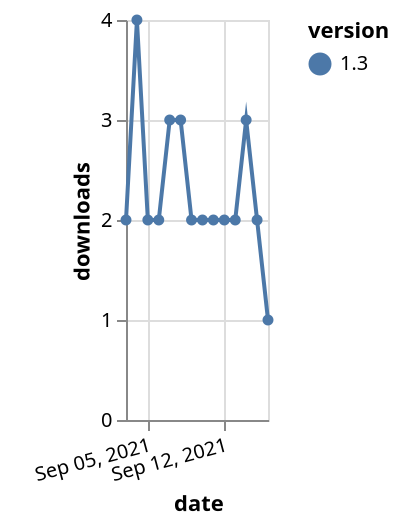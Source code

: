 {"$schema": "https://vega.github.io/schema/vega-lite/v5.json", "description": "A simple bar chart with embedded data.", "data": {"values": [{"date": "2021-09-03", "total": 1475, "delta": 2, "version": "1.3"}, {"date": "2021-09-04", "total": 1479, "delta": 4, "version": "1.3"}, {"date": "2021-09-05", "total": 1481, "delta": 2, "version": "1.3"}, {"date": "2021-09-06", "total": 1483, "delta": 2, "version": "1.3"}, {"date": "2021-09-07", "total": 1486, "delta": 3, "version": "1.3"}, {"date": "2021-09-08", "total": 1489, "delta": 3, "version": "1.3"}, {"date": "2021-09-09", "total": 1491, "delta": 2, "version": "1.3"}, {"date": "2021-09-10", "total": 1493, "delta": 2, "version": "1.3"}, {"date": "2021-09-11", "total": 1495, "delta": 2, "version": "1.3"}, {"date": "2021-09-12", "total": 1497, "delta": 2, "version": "1.3"}, {"date": "2021-09-13", "total": 1499, "delta": 2, "version": "1.3"}, {"date": "2021-09-14", "total": 1502, "delta": 3, "version": "1.3"}, {"date": "2021-09-15", "total": 1504, "delta": 2, "version": "1.3"}, {"date": "2021-09-16", "total": 1505, "delta": 1, "version": "1.3"}]}, "width": "container", "mark": {"type": "line", "point": {"filled": true}}, "encoding": {"x": {"field": "date", "type": "temporal", "timeUnit": "yearmonthdate", "title": "date", "axis": {"labelAngle": -15}}, "y": {"field": "delta", "type": "quantitative", "title": "downloads"}, "color": {"field": "version", "type": "nominal"}, "tooltip": {"field": "delta"}}}